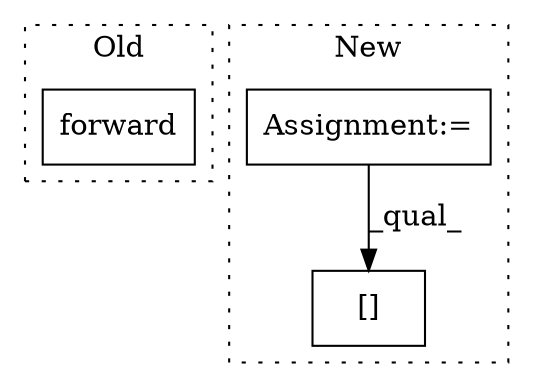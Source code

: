digraph G {
subgraph cluster0 {
1 [label="forward" a="32" s="5923" l="9" shape="box"];
label = "Old";
style="dotted";
}
subgraph cluster1 {
2 [label="[]" a="2" s="6259,6266" l="6,1" shape="box"];
3 [label="Assignment:=" a="7" s="5419" l="2" shape="box"];
label = "New";
style="dotted";
}
3 -> 2 [label="_qual_"];
}